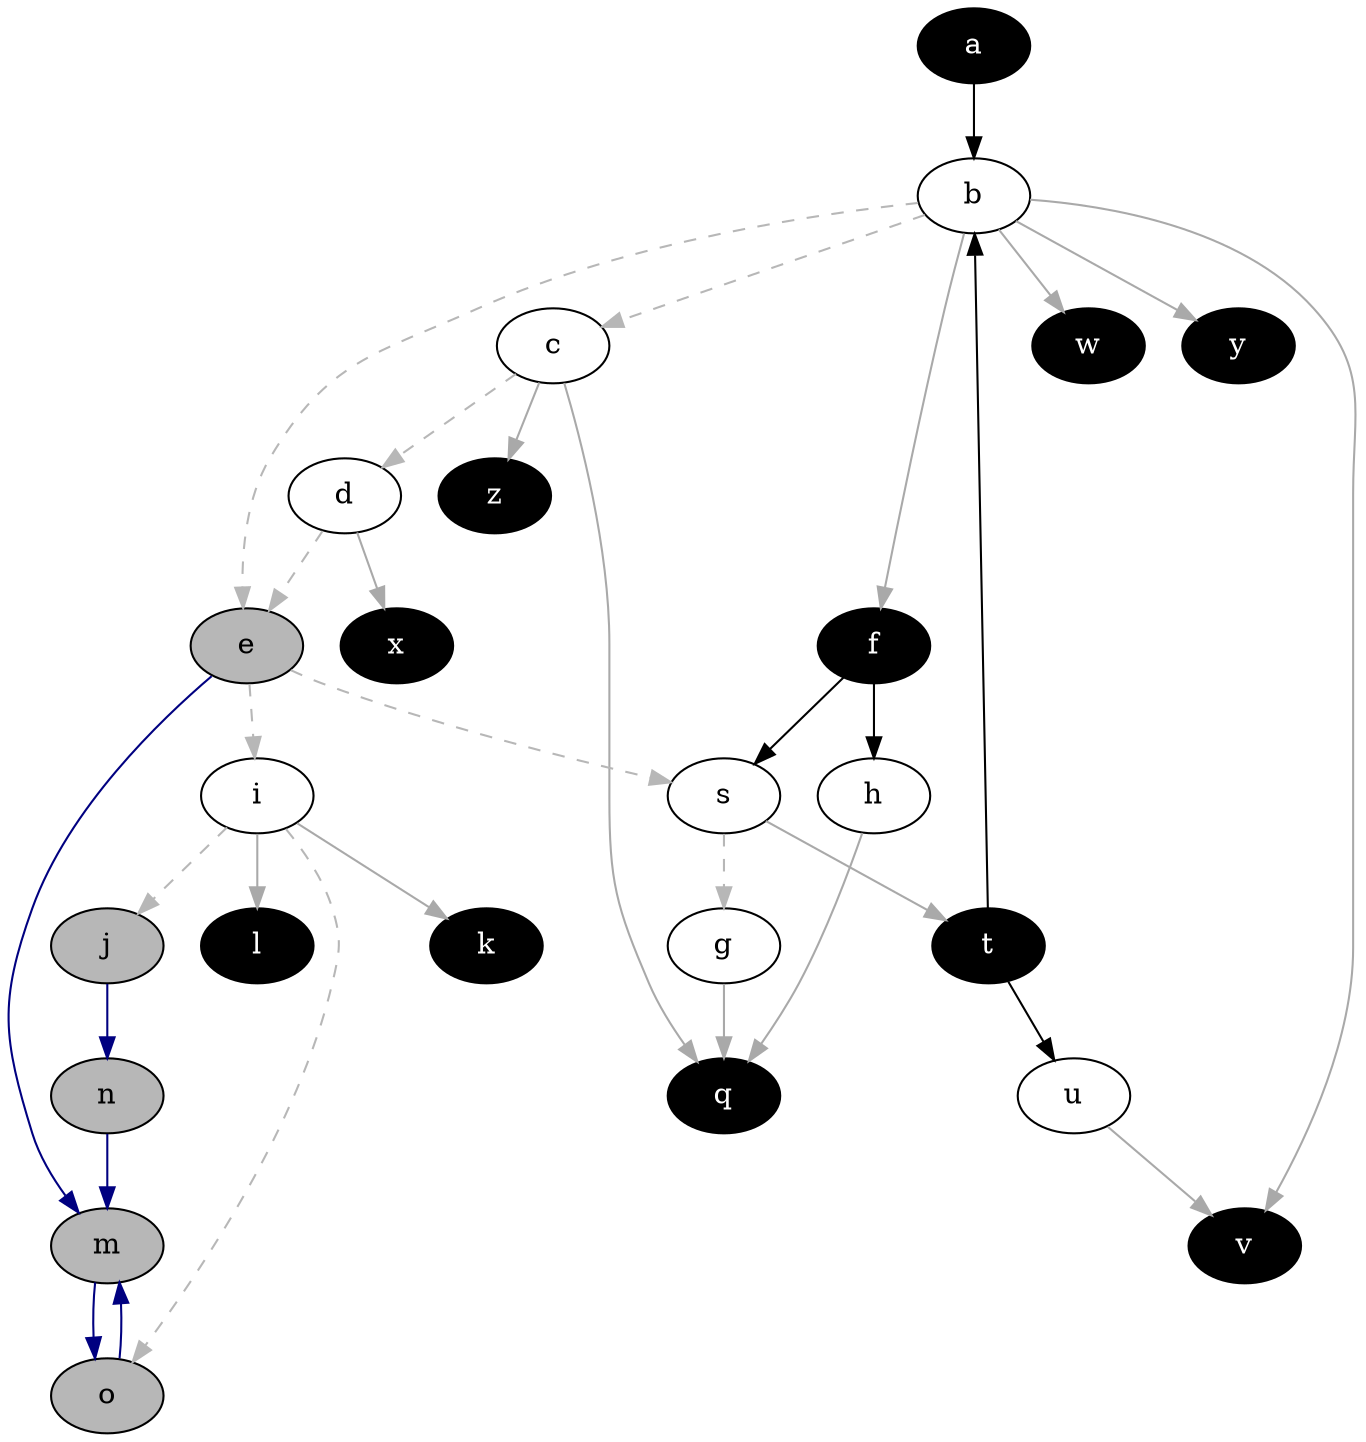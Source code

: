 strict digraph "" {
	a	[fillcolor="#000000",
		fontcolor="#ffffff",
		style=filled];
	b	[fillcolor="#ffffff",
		style=filled];
	a -> b	[color="#000000",
		dir=forward];
	c	[fillcolor="#ffffff",
		style=filled];
	b -> c	[color="#b7b7b7",
		dir=forward,
		style=dashed];
	e	[fillcolor="#b7b7b7",
		style=filled];
	b -> e	[color="#b7b7b7",
		dir=forward,
		style=dashed];
	f	[fillcolor="#000000",
		fontcolor="#ffffff",
		style=filled];
	b -> f	[color="#A9A9A9",
		dir=forward];
	v	[fillcolor="#000000",
		fontcolor="#ffffff",
		style=filled];
	b -> v	[color="#A9A9A9",
		dir=forward];
	w	[fillcolor="#000000",
		fontcolor="#ffffff",
		style=filled];
	b -> w	[color="#A9A9A9",
		dir=forward];
	y	[fillcolor="#000000",
		fontcolor="#ffffff",
		style=filled];
	b -> y	[color="#A9A9A9",
		dir=forward];
	d	[fillcolor="#ffffff",
		style=filled];
	c -> d	[color="#b7b7b7",
		dir=forward,
		style=dashed];
	q	[fillcolor="#000000",
		fontcolor="#ffffff",
		style=filled];
	c -> q	[color="#A9A9A9",
		dir=forward];
	z	[fillcolor="#000000",
		fontcolor="#ffffff",
		style=filled];
	c -> z	[color="#A9A9A9",
		dir=forward];
	s	[fillcolor="#ffffff",
		style=filled];
	e -> s	[color="#b7b7b7",
		dir=forward,
		style=dashed];
	i	[fillcolor="#ffffff",
		style=filled];
	e -> i	[color="#b7b7b7",
		dir=forward,
		style=dashed];
	m	[fillcolor="#b7b7b7",
		style=filled];
	e -> m	[color="#000080",
		dir=forward];
	f -> s	[color="#000000",
		dir=forward];
	h	[fillcolor="#ffffff",
		style=filled];
	f -> h	[color="#000000",
		dir=forward];
	t	[fillcolor="#000000",
		fontcolor="#ffffff",
		style=filled];
	t -> b	[color="#000000",
		dir=forward];
	u	[fillcolor="#ffffff",
		style=filled];
	t -> u	[color="#000000",
		dir=forward];
	u -> v	[color="#A9A9A9",
		dir=forward];
	d -> e	[color="#b7b7b7",
		dir=forward,
		style=dashed];
	x	[fillcolor="#000000",
		fontcolor="#ffffff",
		style=filled];
	d -> x	[color="#A9A9A9",
		dir=forward];
	s -> t	[color="#A9A9A9",
		dir=forward];
	g	[fillcolor="#ffffff",
		style=filled];
	s -> g	[color="#b7b7b7",
		dir=forward,
		style=dashed];
	j	[fillcolor="#b7b7b7",
		style=filled];
	i -> j	[color="#b7b7b7",
		dir=forward,
		style=dashed];
	k	[fillcolor="#000000",
		fontcolor="#ffffff",
		style=filled];
	i -> k	[color="#A9A9A9",
		dir=forward];
	l	[fillcolor="#000000",
		fontcolor="#ffffff",
		style=filled];
	i -> l	[color="#A9A9A9",
		dir=forward];
	o	[fillcolor="#b7b7b7",
		style=filled];
	i -> o	[color="#b7b7b7",
		dir=forward,
		style=dashed];
	m -> o	[color="#000080",
		dir=forward];
	h -> q	[color="#A9A9A9",
		dir=forward];
	g -> q	[color="#A9A9A9",
		dir=forward];
	n	[fillcolor="#b7b7b7",
		style=filled];
	j -> n	[color="#000080",
		dir=forward];
	o -> m	[color="#000080",
		dir=forward];
	n -> m	[color="#000080",
		dir=forward];
}

